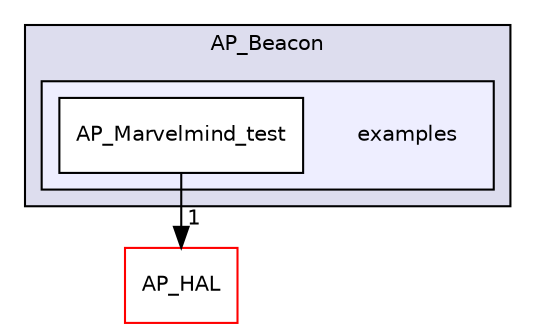 digraph "libraries/AP_Beacon/examples" {
  compound=true
  node [ fontsize="10", fontname="Helvetica"];
  edge [ labelfontsize="10", labelfontname="Helvetica"];
  subgraph clusterdir_7ec2074a02ae13fc9cf25e76bb4c2f79 {
    graph [ bgcolor="#ddddee", pencolor="black", label="AP_Beacon" fontname="Helvetica", fontsize="10", URL="dir_7ec2074a02ae13fc9cf25e76bb4c2f79.html"]
  subgraph clusterdir_2ada963b150c492fe7b70e27981338da {
    graph [ bgcolor="#eeeeff", pencolor="black", label="" URL="dir_2ada963b150c492fe7b70e27981338da.html"];
    dir_2ada963b150c492fe7b70e27981338da [shape=plaintext label="examples"];
    dir_0eb33578cf118c3bb41eee44c4866661 [shape=box label="AP_Marvelmind_test" color="black" fillcolor="white" style="filled" URL="dir_0eb33578cf118c3bb41eee44c4866661.html"];
  }
  }
  dir_1cbc10423b2512b31103883361e0123b [shape=box label="AP_HAL" fillcolor="white" style="filled" color="red" URL="dir_1cbc10423b2512b31103883361e0123b.html"];
  dir_0eb33578cf118c3bb41eee44c4866661->dir_1cbc10423b2512b31103883361e0123b [headlabel="1", labeldistance=1.5 headhref="dir_000031_000057.html"];
}
